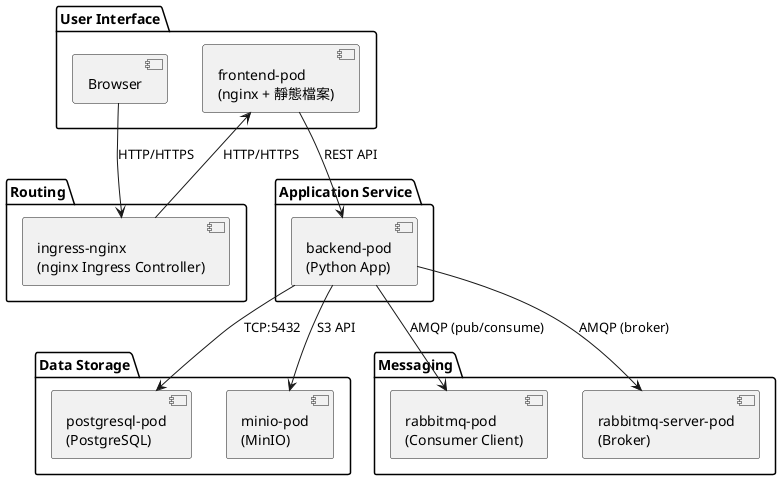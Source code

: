 @startuml
package "User Interface" {
  [Browser]
  [frontend-pod\n(nginx + 靜態檔案)] as FE
}

package "Routing" {
  [ingress-nginx\n(nginx Ingress Controller)] as IngressController
}

package "Application Service" {
  [backend-pod\n(Python App)] as BE
}

package "Data Storage" {
  [postgresql-pod\n(PostgreSQL)] as DB
  [minio-pod\n(MinIO)] as S3
}

package "Messaging" {
  [rabbitmq-pod\n(Consumer Client)] as RMQ
  [rabbitmq-server-pod\n(Broker)] as RMQS
}

Browser --> IngressController : HTTP/HTTPS
IngressController --> FE   : HTTP/HTTPS
FE --> BE                  : REST API
BE --> DB                  : TCP:5432
BE --> S3                  : S3 API
BE --> RMQ                 : AMQP (pub/consume)
BE --> RMQS                : AMQP (broker)
@enduml
